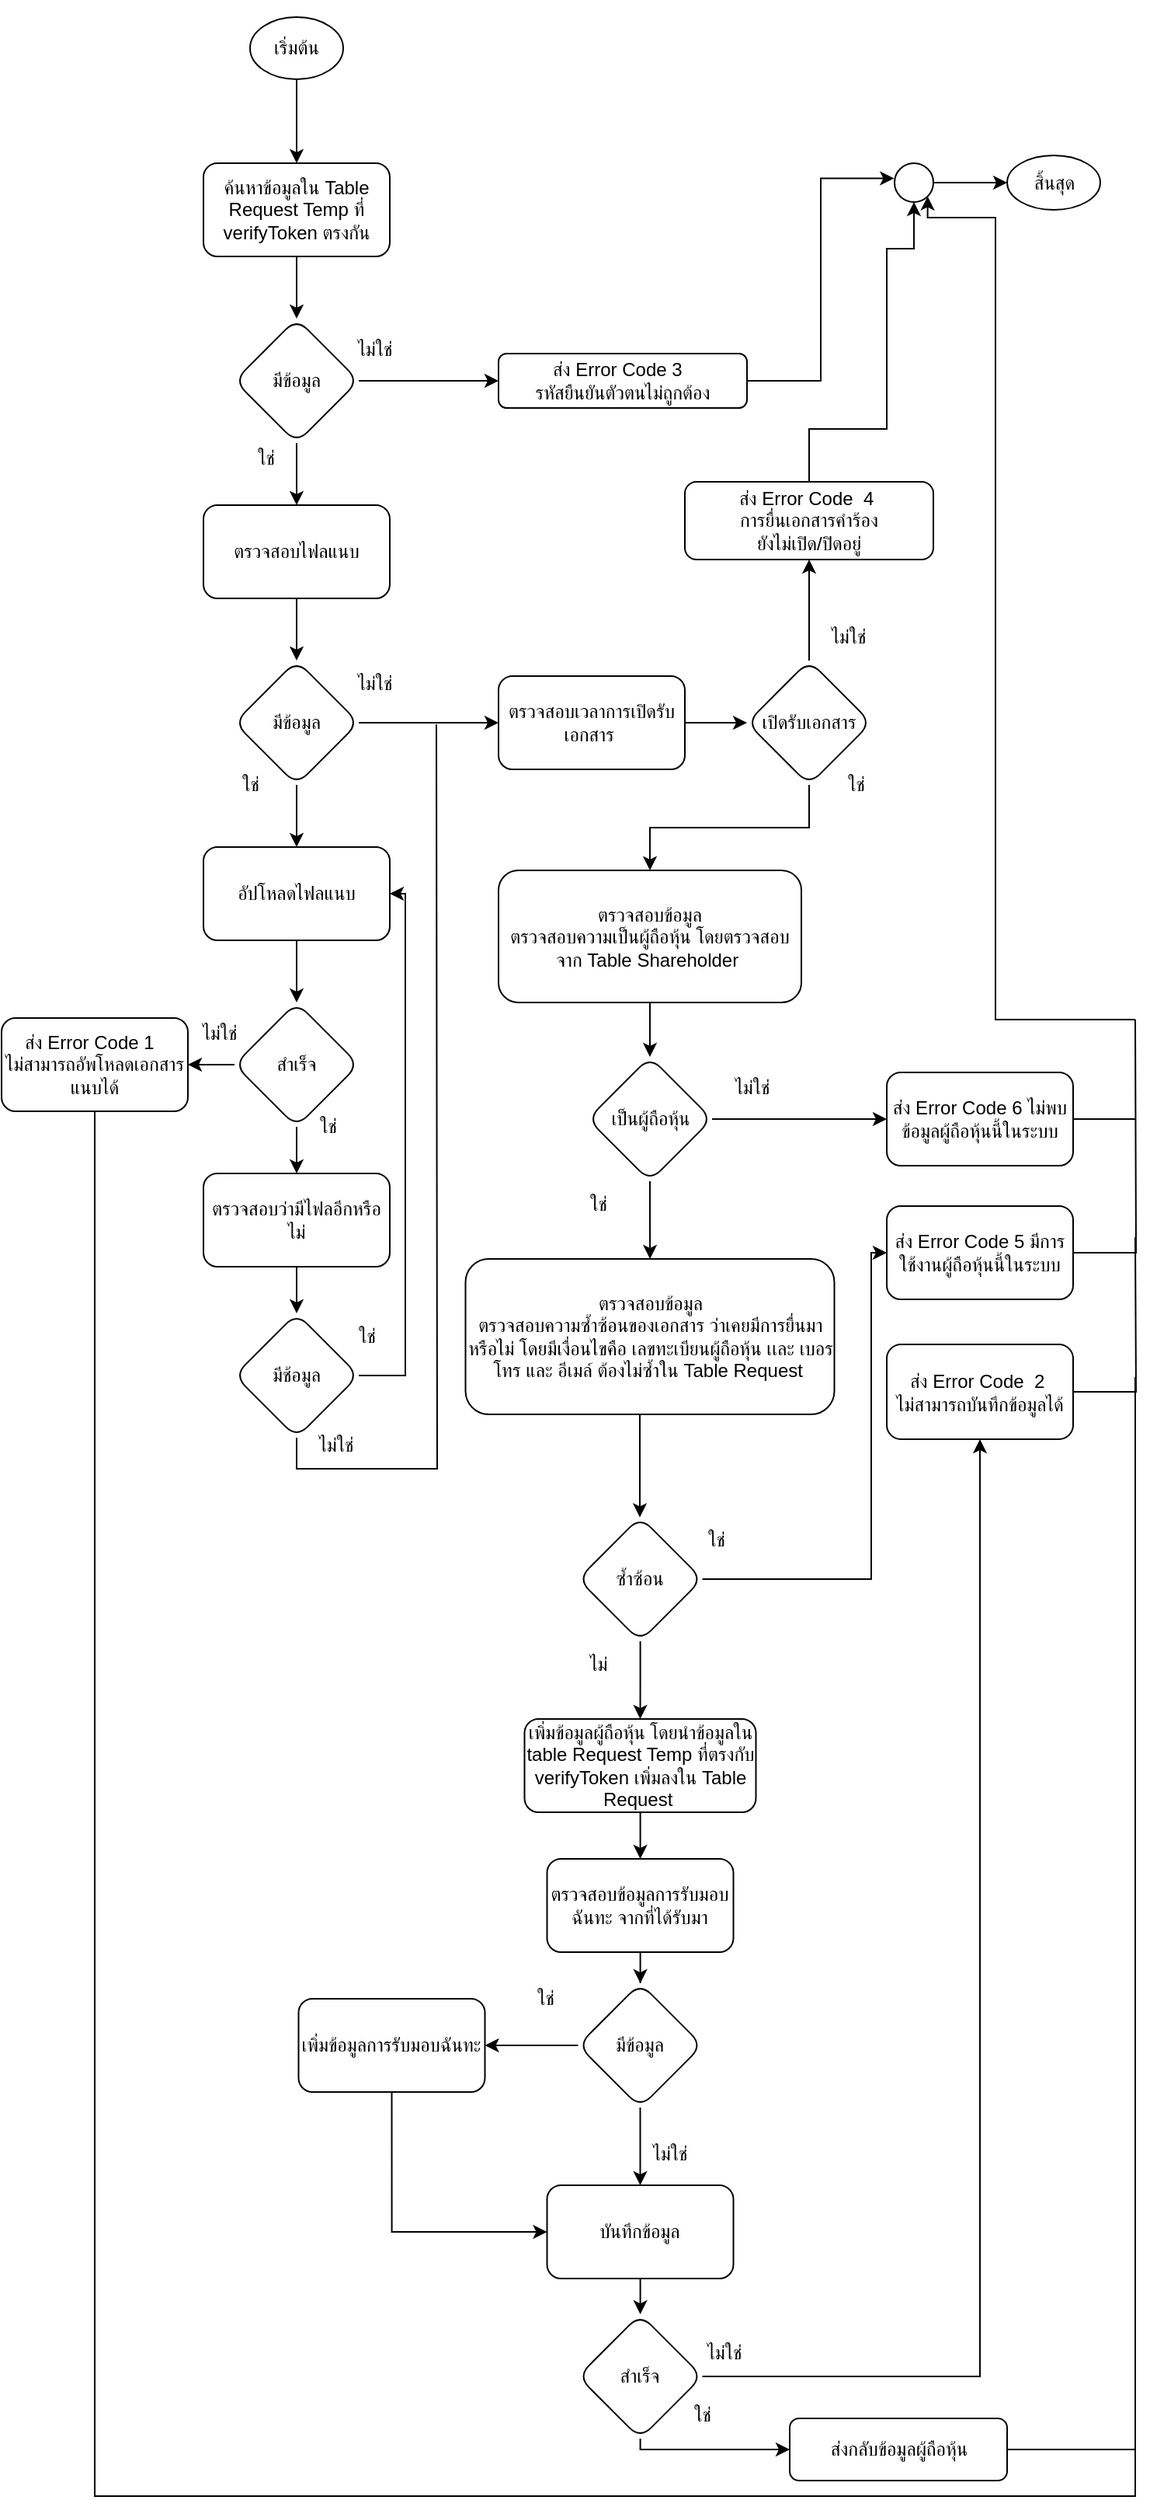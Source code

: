 <mxfile version="20.2.7" type="github">
  <diagram id="RMdtWBDBzw_GRddQN0wl" name="หน้า-1">
    <mxGraphModel dx="860" dy="506" grid="1" gridSize="10" guides="1" tooltips="1" connect="1" arrows="1" fold="1" page="1" pageScale="1" pageWidth="827" pageHeight="1169" math="0" shadow="0">
      <root>
        <mxCell id="0" />
        <mxCell id="1" parent="0" />
        <mxCell id="8MiHfRahlYDLlmmxbXPG-1" value="" style="group" vertex="1" connectable="0" parent="1">
          <mxGeometry x="40" y="50" width="730" height="1606" as="geometry" />
        </mxCell>
        <mxCell id="RDVR8g_Y1KUdD5dzRXbu-121" style="edgeStyle=orthogonalEdgeStyle;rounded=0;orthogonalLoop=1;jettySize=auto;html=1;endArrow=classic;endFill=1;" parent="8MiHfRahlYDLlmmxbXPG-1" source="RDVR8g_Y1KUdD5dzRXbu-102" edge="1">
          <mxGeometry relative="1" as="geometry">
            <mxPoint x="411.25" y="1106.0" as="targetPoint" />
          </mxGeometry>
        </mxCell>
        <mxCell id="RDVR8g_Y1KUdD5dzRXbu-102" value="ซ้ำซ้อน" style="rhombus;whiteSpace=wrap;html=1;rounded=1;" parent="8MiHfRahlYDLlmmxbXPG-1" vertex="1">
          <mxGeometry x="371.25" y="976" width="80" height="80" as="geometry" />
        </mxCell>
        <mxCell id="RDVR8g_Y1KUdD5dzRXbu-103" value="ใช่" style="text;html=1;align=center;verticalAlign=middle;resizable=0;points=[];autosize=1;strokeColor=none;fillColor=none;" parent="8MiHfRahlYDLlmmxbXPG-1" vertex="1">
          <mxGeometry x="440" y="976" width="40" height="30" as="geometry" />
        </mxCell>
        <mxCell id="RDVR8g_Y1KUdD5dzRXbu-107" value="ไม่" style="text;html=1;align=center;verticalAlign=middle;resizable=0;points=[];autosize=1;strokeColor=none;fillColor=none;" parent="8MiHfRahlYDLlmmxbXPG-1" vertex="1">
          <mxGeometry x="364" y="1056" width="40" height="30" as="geometry" />
        </mxCell>
        <mxCell id="RDVR8g_Y1KUdD5dzRXbu-117" style="edgeStyle=orthogonalEdgeStyle;rounded=0;orthogonalLoop=1;jettySize=auto;html=1;endArrow=none;endFill=0;" parent="8MiHfRahlYDLlmmxbXPG-1" source="RDVR8g_Y1KUdD5dzRXbu-111" edge="1">
          <mxGeometry relative="1" as="geometry">
            <mxPoint x="730" y="656" as="targetPoint" />
          </mxGeometry>
        </mxCell>
        <mxCell id="RDVR8g_Y1KUdD5dzRXbu-119" style="edgeStyle=orthogonalEdgeStyle;rounded=0;orthogonalLoop=1;jettySize=auto;html=1;endArrow=none;endFill=0;" parent="8MiHfRahlYDLlmmxbXPG-1" source="RDVR8g_Y1KUdD5dzRXbu-113" edge="1">
          <mxGeometry relative="1" as="geometry">
            <mxPoint x="730" y="720" as="targetPoint" />
          </mxGeometry>
        </mxCell>
        <mxCell id="RDVR8g_Y1KUdD5dzRXbu-120" style="edgeStyle=orthogonalEdgeStyle;rounded=0;orthogonalLoop=1;jettySize=auto;html=1;exitX=0.5;exitY=1;exitDx=0;exitDy=0;endArrow=none;endFill=0;" parent="8MiHfRahlYDLlmmxbXPG-1" source="RDVR8g_Y1KUdD5dzRXbu-47" edge="1">
          <mxGeometry relative="1" as="geometry">
            <mxPoint x="280" y="466" as="targetPoint" />
          </mxGeometry>
        </mxCell>
        <mxCell id="RDVR8g_Y1KUdD5dzRXbu-123" value="เพิ่มข้อมูลผู้ถือหุ้น โดยนำข้อมูลใน table Request Temp ที่ตรงกับ verifyToken เพิ่มลงใน Table Request&amp;nbsp;" style="rounded=1;whiteSpace=wrap;html=1;" parent="8MiHfRahlYDLlmmxbXPG-1" vertex="1">
          <mxGeometry x="336.75" y="1106" width="149" height="60" as="geometry" />
        </mxCell>
        <mxCell id="RDVR8g_Y1KUdD5dzRXbu-124" value="บันทึกข้อมูล" style="whiteSpace=wrap;html=1;rounded=1;" parent="8MiHfRahlYDLlmmxbXPG-1" vertex="1">
          <mxGeometry x="351.25" y="1406" width="120" height="60" as="geometry" />
        </mxCell>
        <mxCell id="RDVR8g_Y1KUdD5dzRXbu-126" value="สำเร็จ" style="rhombus;whiteSpace=wrap;html=1;rounded=1;" parent="8MiHfRahlYDLlmmxbXPG-1" vertex="1">
          <mxGeometry x="371.25" y="1489" width="80" height="80" as="geometry" />
        </mxCell>
        <mxCell id="RDVR8g_Y1KUdD5dzRXbu-127" value="" style="edgeStyle=orthogonalEdgeStyle;rounded=0;orthogonalLoop=1;jettySize=auto;html=1;endArrow=classic;endFill=1;" parent="8MiHfRahlYDLlmmxbXPG-1" source="RDVR8g_Y1KUdD5dzRXbu-124" target="RDVR8g_Y1KUdD5dzRXbu-126" edge="1">
          <mxGeometry relative="1" as="geometry" />
        </mxCell>
        <mxCell id="RDVR8g_Y1KUdD5dzRXbu-14" value="ค้นหาข้อมูลใน Table Request Temp ที่ verifyToken ตรงกัน" style="rounded=1;whiteSpace=wrap;html=1;" parent="8MiHfRahlYDLlmmxbXPG-1" vertex="1">
          <mxGeometry x="130" y="105" width="120" height="60" as="geometry" />
        </mxCell>
        <mxCell id="RDVR8g_Y1KUdD5dzRXbu-20" value="มีข้อมูล" style="rhombus;whiteSpace=wrap;html=1;rounded=1;" parent="8MiHfRahlYDLlmmxbXPG-1" vertex="1">
          <mxGeometry x="150" y="205" width="80" height="80" as="geometry" />
        </mxCell>
        <mxCell id="RDVR8g_Y1KUdD5dzRXbu-21" value="" style="edgeStyle=orthogonalEdgeStyle;rounded=0;orthogonalLoop=1;jettySize=auto;html=1;" parent="8MiHfRahlYDLlmmxbXPG-1" source="RDVR8g_Y1KUdD5dzRXbu-14" target="RDVR8g_Y1KUdD5dzRXbu-20" edge="1">
          <mxGeometry relative="1" as="geometry" />
        </mxCell>
        <mxCell id="RDVR8g_Y1KUdD5dzRXbu-23" value="ส่ง Error Code 3&amp;nbsp;&amp;nbsp;&lt;br&gt;รหัสยืนยันตัวตนไม่ถูกต้อง" style="whiteSpace=wrap;html=1;rounded=1;" parent="8MiHfRahlYDLlmmxbXPG-1" vertex="1">
          <mxGeometry x="320" y="227.5" width="160" height="35" as="geometry" />
        </mxCell>
        <mxCell id="RDVR8g_Y1KUdD5dzRXbu-24" value="" style="edgeStyle=orthogonalEdgeStyle;rounded=0;orthogonalLoop=1;jettySize=auto;html=1;" parent="8MiHfRahlYDLlmmxbXPG-1" source="RDVR8g_Y1KUdD5dzRXbu-20" target="RDVR8g_Y1KUdD5dzRXbu-23" edge="1">
          <mxGeometry relative="1" as="geometry" />
        </mxCell>
        <mxCell id="RDVR8g_Y1KUdD5dzRXbu-25" value="ตรวจสอบไฟลแนบ" style="whiteSpace=wrap;html=1;rounded=1;" parent="8MiHfRahlYDLlmmxbXPG-1" vertex="1">
          <mxGeometry x="130" y="325" width="120" height="60" as="geometry" />
        </mxCell>
        <mxCell id="RDVR8g_Y1KUdD5dzRXbu-26" value="" style="edgeStyle=orthogonalEdgeStyle;rounded=0;orthogonalLoop=1;jettySize=auto;html=1;" parent="8MiHfRahlYDLlmmxbXPG-1" source="RDVR8g_Y1KUdD5dzRXbu-20" target="RDVR8g_Y1KUdD5dzRXbu-25" edge="1">
          <mxGeometry relative="1" as="geometry" />
        </mxCell>
        <mxCell id="RDVR8g_Y1KUdD5dzRXbu-27" value="ใช่" style="text;html=1;align=center;verticalAlign=middle;resizable=0;points=[];autosize=1;strokeColor=none;fillColor=none;" parent="8MiHfRahlYDLlmmxbXPG-1" vertex="1">
          <mxGeometry x="150" y="280" width="40" height="30" as="geometry" />
        </mxCell>
        <mxCell id="RDVR8g_Y1KUdD5dzRXbu-28" value="ไม่ใช่" style="text;html=1;align=center;verticalAlign=middle;resizable=0;points=[];autosize=1;strokeColor=none;fillColor=none;" parent="8MiHfRahlYDLlmmxbXPG-1" vertex="1">
          <mxGeometry x="215" y="210" width="50" height="30" as="geometry" />
        </mxCell>
        <mxCell id="RDVR8g_Y1KUdD5dzRXbu-33" style="edgeStyle=orthogonalEdgeStyle;rounded=0;orthogonalLoop=1;jettySize=auto;html=1;entryX=0;entryY=0.5;entryDx=0;entryDy=0;" parent="8MiHfRahlYDLlmmxbXPG-1" source="RDVR8g_Y1KUdD5dzRXbu-29" edge="1">
          <mxGeometry relative="1" as="geometry">
            <mxPoint x="320" y="465" as="targetPoint" />
          </mxGeometry>
        </mxCell>
        <mxCell id="RDVR8g_Y1KUdD5dzRXbu-29" value="มีข้อมูล" style="rhombus;whiteSpace=wrap;html=1;rounded=1;" parent="8MiHfRahlYDLlmmxbXPG-1" vertex="1">
          <mxGeometry x="150" y="425" width="80" height="80" as="geometry" />
        </mxCell>
        <mxCell id="RDVR8g_Y1KUdD5dzRXbu-30" value="" style="edgeStyle=orthogonalEdgeStyle;rounded=0;orthogonalLoop=1;jettySize=auto;html=1;" parent="8MiHfRahlYDLlmmxbXPG-1" source="RDVR8g_Y1KUdD5dzRXbu-25" target="RDVR8g_Y1KUdD5dzRXbu-29" edge="1">
          <mxGeometry relative="1" as="geometry" />
        </mxCell>
        <mxCell id="RDVR8g_Y1KUdD5dzRXbu-36" value="ไม่ใช่" style="text;html=1;align=center;verticalAlign=middle;resizable=0;points=[];autosize=1;strokeColor=none;fillColor=none;" parent="8MiHfRahlYDLlmmxbXPG-1" vertex="1">
          <mxGeometry x="215" y="425" width="50" height="30" as="geometry" />
        </mxCell>
        <mxCell id="RDVR8g_Y1KUdD5dzRXbu-37" value="ใช่" style="text;html=1;align=center;verticalAlign=middle;resizable=0;points=[];autosize=1;strokeColor=none;fillColor=none;" parent="8MiHfRahlYDLlmmxbXPG-1" vertex="1">
          <mxGeometry x="140" y="490" width="40" height="30" as="geometry" />
        </mxCell>
        <mxCell id="RDVR8g_Y1KUdD5dzRXbu-38" value="อัปโหลดไฟลแนบ" style="whiteSpace=wrap;html=1;rounded=1;" parent="8MiHfRahlYDLlmmxbXPG-1" vertex="1">
          <mxGeometry x="130" y="545" width="120" height="60" as="geometry" />
        </mxCell>
        <mxCell id="RDVR8g_Y1KUdD5dzRXbu-39" value="" style="edgeStyle=orthogonalEdgeStyle;rounded=0;orthogonalLoop=1;jettySize=auto;html=1;" parent="8MiHfRahlYDLlmmxbXPG-1" source="RDVR8g_Y1KUdD5dzRXbu-29" target="RDVR8g_Y1KUdD5dzRXbu-38" edge="1">
          <mxGeometry relative="1" as="geometry" />
        </mxCell>
        <mxCell id="RDVR8g_Y1KUdD5dzRXbu-42" value="สำเร็จ" style="rhombus;whiteSpace=wrap;html=1;rounded=1;" parent="8MiHfRahlYDLlmmxbXPG-1" vertex="1">
          <mxGeometry x="150" y="645" width="80" height="80" as="geometry" />
        </mxCell>
        <mxCell id="RDVR8g_Y1KUdD5dzRXbu-43" value="" style="edgeStyle=orthogonalEdgeStyle;rounded=0;orthogonalLoop=1;jettySize=auto;html=1;" parent="8MiHfRahlYDLlmmxbXPG-1" source="RDVR8g_Y1KUdD5dzRXbu-38" target="RDVR8g_Y1KUdD5dzRXbu-42" edge="1">
          <mxGeometry relative="1" as="geometry" />
        </mxCell>
        <mxCell id="RDVR8g_Y1KUdD5dzRXbu-45" value="ตรวจสอบว่ามีไฟลอีกหรือไม่" style="whiteSpace=wrap;html=1;rounded=1;" parent="8MiHfRahlYDLlmmxbXPG-1" vertex="1">
          <mxGeometry x="130" y="755" width="120" height="60" as="geometry" />
        </mxCell>
        <mxCell id="RDVR8g_Y1KUdD5dzRXbu-46" value="" style="edgeStyle=orthogonalEdgeStyle;rounded=0;orthogonalLoop=1;jettySize=auto;html=1;" parent="8MiHfRahlYDLlmmxbXPG-1" source="RDVR8g_Y1KUdD5dzRXbu-42" target="RDVR8g_Y1KUdD5dzRXbu-45" edge="1">
          <mxGeometry relative="1" as="geometry" />
        </mxCell>
        <mxCell id="RDVR8g_Y1KUdD5dzRXbu-51" style="edgeStyle=orthogonalEdgeStyle;rounded=0;orthogonalLoop=1;jettySize=auto;html=1;endArrow=classic;endFill=1;entryX=1;entryY=0.5;entryDx=0;entryDy=0;" parent="8MiHfRahlYDLlmmxbXPG-1" source="RDVR8g_Y1KUdD5dzRXbu-47" target="RDVR8g_Y1KUdD5dzRXbu-38" edge="1">
          <mxGeometry relative="1" as="geometry">
            <mxPoint x="275" y="466" as="targetPoint" />
            <Array as="points">
              <mxPoint x="260" y="885" />
              <mxPoint x="260" y="575" />
            </Array>
          </mxGeometry>
        </mxCell>
        <mxCell id="RDVR8g_Y1KUdD5dzRXbu-47" value="มีช้อมูล" style="rhombus;whiteSpace=wrap;html=1;rounded=1;" parent="8MiHfRahlYDLlmmxbXPG-1" vertex="1">
          <mxGeometry x="150" y="845" width="80" height="80" as="geometry" />
        </mxCell>
        <mxCell id="RDVR8g_Y1KUdD5dzRXbu-48" value="" style="edgeStyle=orthogonalEdgeStyle;rounded=0;orthogonalLoop=1;jettySize=auto;html=1;" parent="8MiHfRahlYDLlmmxbXPG-1" source="RDVR8g_Y1KUdD5dzRXbu-45" target="RDVR8g_Y1KUdD5dzRXbu-47" edge="1">
          <mxGeometry relative="1" as="geometry" />
        </mxCell>
        <mxCell id="RDVR8g_Y1KUdD5dzRXbu-52" value="ไม่ใช่" style="text;html=1;align=center;verticalAlign=middle;resizable=0;points=[];autosize=1;strokeColor=none;fillColor=none;" parent="8MiHfRahlYDLlmmxbXPG-1" vertex="1">
          <mxGeometry x="190" y="915" width="50" height="30" as="geometry" />
        </mxCell>
        <mxCell id="RDVR8g_Y1KUdD5dzRXbu-54" value="ตรวจสอบเวลาการเปิดรับเอกสาร&amp;nbsp;" style="rounded=1;whiteSpace=wrap;html=1;" parent="8MiHfRahlYDLlmmxbXPG-1" vertex="1">
          <mxGeometry x="320" y="435" width="120" height="60" as="geometry" />
        </mxCell>
        <mxCell id="RDVR8g_Y1KUdD5dzRXbu-55" value="เปิดรับเอกสาร" style="rhombus;whiteSpace=wrap;html=1;rounded=1;" parent="8MiHfRahlYDLlmmxbXPG-1" vertex="1">
          <mxGeometry x="480" y="425" width="80" height="80" as="geometry" />
        </mxCell>
        <mxCell id="RDVR8g_Y1KUdD5dzRXbu-56" value="" style="edgeStyle=orthogonalEdgeStyle;rounded=0;orthogonalLoop=1;jettySize=auto;html=1;" parent="8MiHfRahlYDLlmmxbXPG-1" source="RDVR8g_Y1KUdD5dzRXbu-54" target="RDVR8g_Y1KUdD5dzRXbu-55" edge="1">
          <mxGeometry relative="1" as="geometry" />
        </mxCell>
        <mxCell id="RDVR8g_Y1KUdD5dzRXbu-139" style="edgeStyle=orthogonalEdgeStyle;rounded=0;orthogonalLoop=1;jettySize=auto;html=1;endArrow=none;endFill=0;" parent="8MiHfRahlYDLlmmxbXPG-1" source="RDVR8g_Y1KUdD5dzRXbu-57" edge="1">
          <mxGeometry relative="1" as="geometry">
            <mxPoint x="730" y="886" as="targetPoint" />
            <Array as="points">
              <mxPoint x="60" y="1606" />
              <mxPoint x="730" y="1606" />
            </Array>
          </mxGeometry>
        </mxCell>
        <mxCell id="RDVR8g_Y1KUdD5dzRXbu-57" value="ส่ง Error Code 1&amp;nbsp;&amp;nbsp;&lt;br&gt;ไม่สามารถอัพโหลดเอกสารแนบได้" style="rounded=1;whiteSpace=wrap;html=1;" parent="8MiHfRahlYDLlmmxbXPG-1" vertex="1">
          <mxGeometry y="655" width="120" height="60" as="geometry" />
        </mxCell>
        <mxCell id="RDVR8g_Y1KUdD5dzRXbu-44" style="edgeStyle=orthogonalEdgeStyle;rounded=0;orthogonalLoop=1;jettySize=auto;html=1;" parent="8MiHfRahlYDLlmmxbXPG-1" source="RDVR8g_Y1KUdD5dzRXbu-42" target="RDVR8g_Y1KUdD5dzRXbu-57" edge="1">
          <mxGeometry relative="1" as="geometry">
            <mxPoint x="280" y="685" as="targetPoint" />
          </mxGeometry>
        </mxCell>
        <mxCell id="RDVR8g_Y1KUdD5dzRXbu-58" value="ใช่" style="text;html=1;align=center;verticalAlign=middle;resizable=0;points=[];autosize=1;strokeColor=none;fillColor=none;" parent="8MiHfRahlYDLlmmxbXPG-1" vertex="1">
          <mxGeometry x="215" y="845" width="40" height="30" as="geometry" />
        </mxCell>
        <mxCell id="RDVR8g_Y1KUdD5dzRXbu-59" value="" style="ellipse;whiteSpace=wrap;html=1;aspect=fixed;" parent="8MiHfRahlYDLlmmxbXPG-1" vertex="1">
          <mxGeometry x="575" y="105" width="25" height="25" as="geometry" />
        </mxCell>
        <mxCell id="RDVR8g_Y1KUdD5dzRXbu-32" style="edgeStyle=orthogonalEdgeStyle;rounded=0;orthogonalLoop=1;jettySize=auto;html=1;endArrow=classic;endFill=1;entryX=-0.013;entryY=0.391;entryDx=0;entryDy=0;entryPerimeter=0;" parent="8MiHfRahlYDLlmmxbXPG-1" source="RDVR8g_Y1KUdD5dzRXbu-23" edge="1" target="RDVR8g_Y1KUdD5dzRXbu-59">
          <mxGeometry relative="1" as="geometry">
            <mxPoint x="530" y="15" as="targetPoint" />
          </mxGeometry>
        </mxCell>
        <mxCell id="RDVR8g_Y1KUdD5dzRXbu-76" style="edgeStyle=orthogonalEdgeStyle;rounded=0;orthogonalLoop=1;jettySize=auto;html=1;entryX=0.5;entryY=1;entryDx=0;entryDy=0;endArrow=classic;endFill=1;" parent="8MiHfRahlYDLlmmxbXPG-1" source="RDVR8g_Y1KUdD5dzRXbu-62" target="RDVR8g_Y1KUdD5dzRXbu-59" edge="1">
          <mxGeometry relative="1" as="geometry">
            <Array as="points">
              <mxPoint x="520" y="276" />
              <mxPoint x="570" y="276" />
              <mxPoint x="570" y="160" />
              <mxPoint x="588" y="160" />
            </Array>
          </mxGeometry>
        </mxCell>
        <mxCell id="RDVR8g_Y1KUdD5dzRXbu-62" value="ส่ง Error Code&amp;nbsp; 4&amp;nbsp;&lt;br&gt;การยื่นเอกสารคำร้อง&lt;br&gt;ยังไม่เปิด/ปิดอยู่" style="whiteSpace=wrap;html=1;rounded=1;" parent="8MiHfRahlYDLlmmxbXPG-1" vertex="1">
          <mxGeometry x="440" y="310" width="160" height="50" as="geometry" />
        </mxCell>
        <mxCell id="RDVR8g_Y1KUdD5dzRXbu-61" style="edgeStyle=orthogonalEdgeStyle;rounded=0;orthogonalLoop=1;jettySize=auto;html=1;entryX=0.5;entryY=1;entryDx=0;entryDy=0;" parent="8MiHfRahlYDLlmmxbXPG-1" source="RDVR8g_Y1KUdD5dzRXbu-55" target="RDVR8g_Y1KUdD5dzRXbu-62" edge="1">
          <mxGeometry relative="1" as="geometry">
            <mxPoint x="520" y="385" as="targetPoint" />
          </mxGeometry>
        </mxCell>
        <mxCell id="RDVR8g_Y1KUdD5dzRXbu-64" value="ไม่ใช่" style="text;html=1;align=center;verticalAlign=middle;resizable=0;points=[];autosize=1;strokeColor=none;fillColor=none;" parent="8MiHfRahlYDLlmmxbXPG-1" vertex="1">
          <mxGeometry x="520" y="395" width="50" height="30" as="geometry" />
        </mxCell>
        <mxCell id="RDVR8g_Y1KUdD5dzRXbu-65" value="ใช่" style="text;html=1;align=center;verticalAlign=middle;resizable=0;points=[];autosize=1;strokeColor=none;fillColor=none;" parent="8MiHfRahlYDLlmmxbXPG-1" vertex="1">
          <mxGeometry x="530" y="490" width="40" height="30" as="geometry" />
        </mxCell>
        <mxCell id="RDVR8g_Y1KUdD5dzRXbu-68" value="สิ้นสุด" style="ellipse;whiteSpace=wrap;html=1;" parent="8MiHfRahlYDLlmmxbXPG-1" vertex="1">
          <mxGeometry x="647.5" y="100" width="60" height="35" as="geometry" />
        </mxCell>
        <mxCell id="RDVR8g_Y1KUdD5dzRXbu-70" value="" style="edgeStyle=orthogonalEdgeStyle;rounded=0;orthogonalLoop=1;jettySize=auto;html=1;endArrow=classic;endFill=1;" parent="8MiHfRahlYDLlmmxbXPG-1" source="RDVR8g_Y1KUdD5dzRXbu-59" target="RDVR8g_Y1KUdD5dzRXbu-68" edge="1">
          <mxGeometry relative="1" as="geometry" />
        </mxCell>
        <mxCell id="RDVR8g_Y1KUdD5dzRXbu-72" value="ใช่" style="text;html=1;align=center;verticalAlign=middle;resizable=0;points=[];autosize=1;strokeColor=none;fillColor=none;" parent="8MiHfRahlYDLlmmxbXPG-1" vertex="1">
          <mxGeometry x="190" y="710" width="40" height="30" as="geometry" />
        </mxCell>
        <mxCell id="RDVR8g_Y1KUdD5dzRXbu-73" value="ไม่ใช่" style="text;html=1;align=center;verticalAlign=middle;resizable=0;points=[];autosize=1;strokeColor=none;fillColor=none;" parent="8MiHfRahlYDLlmmxbXPG-1" vertex="1">
          <mxGeometry x="115" y="650" width="50" height="30" as="geometry" />
        </mxCell>
        <mxCell id="RDVR8g_Y1KUdD5dzRXbu-90" value="ตรวจสอบข้อมูล&lt;br&gt;ตรวจสอบความเป็นผู้ถือหุ้น โดยตรวจสอบจาก Table Shareholder&amp;nbsp;" style="whiteSpace=wrap;html=1;rounded=1;" parent="8MiHfRahlYDLlmmxbXPG-1" vertex="1">
          <mxGeometry x="320" y="560" width="195" height="85" as="geometry" />
        </mxCell>
        <mxCell id="RDVR8g_Y1KUdD5dzRXbu-95" value="เป็นผู้ถือหุ้น" style="rhombus;whiteSpace=wrap;html=1;rounded=1;" parent="8MiHfRahlYDLlmmxbXPG-1" vertex="1">
          <mxGeometry x="377.5" y="680" width="80" height="80" as="geometry" />
        </mxCell>
        <mxCell id="RDVR8g_Y1KUdD5dzRXbu-60" style="edgeStyle=orthogonalEdgeStyle;rounded=0;orthogonalLoop=1;jettySize=auto;html=1;entryX=0.5;entryY=0;entryDx=0;entryDy=0;" parent="8MiHfRahlYDLlmmxbXPG-1" source="RDVR8g_Y1KUdD5dzRXbu-55" target="RDVR8g_Y1KUdD5dzRXbu-90" edge="1">
          <mxGeometry relative="1" as="geometry">
            <mxPoint x="410" y="556" as="targetPoint" />
          </mxGeometry>
        </mxCell>
        <mxCell id="RDVR8g_Y1KUdD5dzRXbu-88" value="" style="edgeStyle=orthogonalEdgeStyle;rounded=0;orthogonalLoop=1;jettySize=auto;html=1;" parent="8MiHfRahlYDLlmmxbXPG-1" source="RDVR8g_Y1KUdD5dzRXbu-90" target="RDVR8g_Y1KUdD5dzRXbu-95" edge="1">
          <mxGeometry relative="1" as="geometry" />
        </mxCell>
        <mxCell id="RDVR8g_Y1KUdD5dzRXbu-99" value="ใช่" style="text;html=1;align=center;verticalAlign=middle;resizable=0;points=[];autosize=1;strokeColor=none;fillColor=none;" parent="8MiHfRahlYDLlmmxbXPG-1" vertex="1">
          <mxGeometry x="364" y="760" width="40" height="30" as="geometry" />
        </mxCell>
        <mxCell id="RDVR8g_Y1KUdD5dzRXbu-96" value="ไม่ใช่" style="text;html=1;align=center;verticalAlign=middle;resizable=0;points=[];autosize=1;strokeColor=none;fillColor=none;" parent="8MiHfRahlYDLlmmxbXPG-1" vertex="1">
          <mxGeometry x="457.5" y="685" width="50" height="30" as="geometry" />
        </mxCell>
        <mxCell id="RDVR8g_Y1KUdD5dzRXbu-98" value="ตรวจสอบข้อมูล&lt;br&gt;ตรวจสอบความซ้ำซ้อนของเอกสาร ว่าเคยมีการยื่นมาหรือไม่ โดยมีเงื่อนไขคือ เลขทะเบียนผู้ถือหุ้น เเละ เบอรโทร และ อีเมล์ ต้องไม่ซ้ำใน Table Request&amp;nbsp;" style="whiteSpace=wrap;html=1;rounded=1;" parent="8MiHfRahlYDLlmmxbXPG-1" vertex="1">
          <mxGeometry x="298.75" y="810" width="237.5" height="100" as="geometry" />
        </mxCell>
        <mxCell id="RDVR8g_Y1KUdD5dzRXbu-113" value="ส่ง Error Code 6 ไม่พบข้อมูลผู้ถือหุ้นนี้ในระบบ" style="whiteSpace=wrap;html=1;rounded=1;" parent="8MiHfRahlYDLlmmxbXPG-1" vertex="1">
          <mxGeometry x="570" y="690" width="120" height="60" as="geometry" />
        </mxCell>
        <mxCell id="RDVR8g_Y1KUdD5dzRXbu-89" style="edgeStyle=orthogonalEdgeStyle;rounded=0;orthogonalLoop=1;jettySize=auto;html=1;entryX=0;entryY=0.5;entryDx=0;entryDy=0;exitX=1;exitY=0.5;exitDx=0;exitDy=0;" parent="8MiHfRahlYDLlmmxbXPG-1" source="RDVR8g_Y1KUdD5dzRXbu-95" target="RDVR8g_Y1KUdD5dzRXbu-113" edge="1">
          <mxGeometry relative="1" as="geometry">
            <Array as="points">
              <mxPoint x="520" y="720" />
              <mxPoint x="520" y="720" />
            </Array>
          </mxGeometry>
        </mxCell>
        <mxCell id="RDVR8g_Y1KUdD5dzRXbu-111" value="ส่ง Error Code 5 มีการใช้งานผู้ถือหุ้นนี้ในระบบ" style="whiteSpace=wrap;html=1;rounded=1;" parent="8MiHfRahlYDLlmmxbXPG-1" vertex="1">
          <mxGeometry x="570" y="776" width="120" height="60" as="geometry" />
        </mxCell>
        <mxCell id="RDVR8g_Y1KUdD5dzRXbu-118" style="edgeStyle=orthogonalEdgeStyle;rounded=0;orthogonalLoop=1;jettySize=auto;html=1;endArrow=classic;endFill=1;entryX=1;entryY=1;entryDx=0;entryDy=0;" parent="8MiHfRahlYDLlmmxbXPG-1" target="RDVR8g_Y1KUdD5dzRXbu-59" edge="1">
          <mxGeometry relative="1" as="geometry">
            <mxPoint x="710" y="166" as="targetPoint" />
            <mxPoint x="730" y="656" as="sourcePoint" />
            <Array as="points">
              <mxPoint x="640" y="656" />
              <mxPoint x="640" y="140" />
              <mxPoint x="596" y="140" />
            </Array>
          </mxGeometry>
        </mxCell>
        <mxCell id="RDVR8g_Y1KUdD5dzRXbu-136" style="edgeStyle=orthogonalEdgeStyle;rounded=0;orthogonalLoop=1;jettySize=auto;html=1;endArrow=none;endFill=0;" parent="8MiHfRahlYDLlmmxbXPG-1" source="RDVR8g_Y1KUdD5dzRXbu-130" edge="1">
          <mxGeometry relative="1" as="geometry">
            <mxPoint x="730" y="796" as="targetPoint" />
          </mxGeometry>
        </mxCell>
        <mxCell id="RDVR8g_Y1KUdD5dzRXbu-130" value="ส่ง Error Code&amp;nbsp; 2&amp;nbsp;&lt;br&gt;ไม่สามารถบันทึกข้อมูลได้" style="rounded=1;whiteSpace=wrap;html=1;" parent="8MiHfRahlYDLlmmxbXPG-1" vertex="1">
          <mxGeometry x="570" y="865" width="120" height="61" as="geometry" />
        </mxCell>
        <mxCell id="RDVR8g_Y1KUdD5dzRXbu-135" value="ไม่ใช่" style="text;html=1;align=center;verticalAlign=middle;resizable=0;points=[];autosize=1;strokeColor=none;fillColor=none;" parent="8MiHfRahlYDLlmmxbXPG-1" vertex="1">
          <mxGeometry x="440" y="1499" width="50" height="30" as="geometry" />
        </mxCell>
        <mxCell id="RDVR8g_Y1KUdD5dzRXbu-138" value="ใช่" style="text;html=1;align=center;verticalAlign=middle;resizable=0;points=[];autosize=1;strokeColor=none;fillColor=none;" parent="8MiHfRahlYDLlmmxbXPG-1" vertex="1">
          <mxGeometry x="431.25" y="1539" width="40" height="30" as="geometry" />
        </mxCell>
        <mxCell id="RDVR8g_Y1KUdD5dzRXbu-140" value="ตรวจสอบข้อมูลการรับมอบฉันทะ จากที่ได้รับมา" style="whiteSpace=wrap;html=1;rounded=1;" parent="8MiHfRahlYDLlmmxbXPG-1" vertex="1">
          <mxGeometry x="351.25" y="1196" width="120" height="60" as="geometry" />
        </mxCell>
        <mxCell id="RDVR8g_Y1KUdD5dzRXbu-97" value="" style="edgeStyle=orthogonalEdgeStyle;rounded=0;orthogonalLoop=1;jettySize=auto;html=1;exitX=0.5;exitY=1;exitDx=0;exitDy=0;" parent="8MiHfRahlYDLlmmxbXPG-1" source="RDVR8g_Y1KUdD5dzRXbu-98" target="RDVR8g_Y1KUdD5dzRXbu-102" edge="1">
          <mxGeometry relative="1" as="geometry">
            <mxPoint x="411" y="956" as="sourcePoint" />
            <Array as="points">
              <mxPoint x="411" y="910" />
            </Array>
          </mxGeometry>
        </mxCell>
        <mxCell id="RDVR8g_Y1KUdD5dzRXbu-147" style="edgeStyle=orthogonalEdgeStyle;rounded=0;orthogonalLoop=1;jettySize=auto;html=1;entryX=0.5;entryY=0;entryDx=0;entryDy=0;endArrow=classic;endFill=1;" parent="8MiHfRahlYDLlmmxbXPG-1" source="RDVR8g_Y1KUdD5dzRXbu-142" target="RDVR8g_Y1KUdD5dzRXbu-124" edge="1">
          <mxGeometry relative="1" as="geometry" />
        </mxCell>
        <mxCell id="RDVR8g_Y1KUdD5dzRXbu-142" value="มีข้อมูล" style="rhombus;whiteSpace=wrap;html=1;rounded=1;" parent="8MiHfRahlYDLlmmxbXPG-1" vertex="1">
          <mxGeometry x="371.25" y="1276" width="80" height="80" as="geometry" />
        </mxCell>
        <mxCell id="RDVR8g_Y1KUdD5dzRXbu-116" value="" style="edgeStyle=orthogonalEdgeStyle;rounded=0;orthogonalLoop=1;jettySize=auto;html=1;endArrow=classic;endFill=1;" parent="8MiHfRahlYDLlmmxbXPG-1" source="RDVR8g_Y1KUdD5dzRXbu-95" target="RDVR8g_Y1KUdD5dzRXbu-98" edge="1">
          <mxGeometry relative="1" as="geometry" />
        </mxCell>
        <mxCell id="RDVR8g_Y1KUdD5dzRXbu-146" style="edgeStyle=orthogonalEdgeStyle;rounded=0;orthogonalLoop=1;jettySize=auto;html=1;entryX=0;entryY=0.5;entryDx=0;entryDy=0;endArrow=classic;endFill=1;exitX=0.5;exitY=1;exitDx=0;exitDy=0;" parent="8MiHfRahlYDLlmmxbXPG-1" source="RDVR8g_Y1KUdD5dzRXbu-144" target="RDVR8g_Y1KUdD5dzRXbu-124" edge="1">
          <mxGeometry relative="1" as="geometry" />
        </mxCell>
        <mxCell id="RDVR8g_Y1KUdD5dzRXbu-144" value="เพิ่มข้อมูลการรับมอบฉันทะ" style="whiteSpace=wrap;html=1;rounded=1;" parent="8MiHfRahlYDLlmmxbXPG-1" vertex="1">
          <mxGeometry x="191.25" y="1286" width="120" height="60" as="geometry" />
        </mxCell>
        <mxCell id="RDVR8g_Y1KUdD5dzRXbu-148" value="ใช่" style="text;html=1;align=center;verticalAlign=middle;resizable=0;points=[];autosize=1;strokeColor=none;fillColor=none;" parent="8MiHfRahlYDLlmmxbXPG-1" vertex="1">
          <mxGeometry x="330" y="1271" width="40" height="30" as="geometry" />
        </mxCell>
        <mxCell id="RDVR8g_Y1KUdD5dzRXbu-149" value="ไม่ใช่" style="text;html=1;align=center;verticalAlign=middle;resizable=0;points=[];autosize=1;strokeColor=none;fillColor=none;" parent="8MiHfRahlYDLlmmxbXPG-1" vertex="1">
          <mxGeometry x="405" y="1371" width="50" height="30" as="geometry" />
        </mxCell>
        <mxCell id="RDVR8g_Y1KUdD5dzRXbu-154" style="edgeStyle=orthogonalEdgeStyle;rounded=0;orthogonalLoop=1;jettySize=auto;html=1;endArrow=none;endFill=0;" parent="8MiHfRahlYDLlmmxbXPG-1" source="RDVR8g_Y1KUdD5dzRXbu-151" edge="1">
          <mxGeometry relative="1" as="geometry">
            <mxPoint x="730" y="1576" as="targetPoint" />
          </mxGeometry>
        </mxCell>
        <mxCell id="RDVR8g_Y1KUdD5dzRXbu-151" value="ส่งกลับข้อมูลผู้ถือหุ้น" style="rounded=1;whiteSpace=wrap;html=1;" parent="8MiHfRahlYDLlmmxbXPG-1" vertex="1">
          <mxGeometry x="507.5" y="1556" width="140" height="40" as="geometry" />
        </mxCell>
        <mxCell id="RDVR8g_Y1KUdD5dzRXbu-101" value="" style="edgeStyle=orthogonalEdgeStyle;rounded=0;orthogonalLoop=1;jettySize=auto;html=1;entryX=0;entryY=0.5;entryDx=0;entryDy=0;" parent="8MiHfRahlYDLlmmxbXPG-1" source="RDVR8g_Y1KUdD5dzRXbu-102" target="RDVR8g_Y1KUdD5dzRXbu-111" edge="1">
          <mxGeometry relative="1" as="geometry">
            <Array as="points">
              <mxPoint x="560" y="1016" />
              <mxPoint x="560" y="806" />
            </Array>
          </mxGeometry>
        </mxCell>
        <mxCell id="RDVR8g_Y1KUdD5dzRXbu-134" style="edgeStyle=orthogonalEdgeStyle;rounded=0;orthogonalLoop=1;jettySize=auto;html=1;entryX=0.5;entryY=1;entryDx=0;entryDy=0;endArrow=classic;endFill=1;" parent="8MiHfRahlYDLlmmxbXPG-1" source="RDVR8g_Y1KUdD5dzRXbu-126" target="RDVR8g_Y1KUdD5dzRXbu-130" edge="1">
          <mxGeometry relative="1" as="geometry" />
        </mxCell>
        <mxCell id="RDVR8g_Y1KUdD5dzRXbu-141" value="" style="edgeStyle=orthogonalEdgeStyle;rounded=0;orthogonalLoop=1;jettySize=auto;html=1;endArrow=classic;endFill=1;" parent="8MiHfRahlYDLlmmxbXPG-1" source="RDVR8g_Y1KUdD5dzRXbu-123" target="RDVR8g_Y1KUdD5dzRXbu-140" edge="1">
          <mxGeometry relative="1" as="geometry" />
        </mxCell>
        <mxCell id="RDVR8g_Y1KUdD5dzRXbu-143" value="" style="edgeStyle=orthogonalEdgeStyle;rounded=0;orthogonalLoop=1;jettySize=auto;html=1;endArrow=classic;endFill=1;" parent="8MiHfRahlYDLlmmxbXPG-1" source="RDVR8g_Y1KUdD5dzRXbu-140" target="RDVR8g_Y1KUdD5dzRXbu-142" edge="1">
          <mxGeometry relative="1" as="geometry" />
        </mxCell>
        <mxCell id="RDVR8g_Y1KUdD5dzRXbu-145" value="" style="edgeStyle=orthogonalEdgeStyle;rounded=0;orthogonalLoop=1;jettySize=auto;html=1;endArrow=classic;endFill=1;" parent="8MiHfRahlYDLlmmxbXPG-1" source="RDVR8g_Y1KUdD5dzRXbu-142" target="RDVR8g_Y1KUdD5dzRXbu-144" edge="1">
          <mxGeometry relative="1" as="geometry" />
        </mxCell>
        <mxCell id="RDVR8g_Y1KUdD5dzRXbu-152" style="edgeStyle=orthogonalEdgeStyle;rounded=0;orthogonalLoop=1;jettySize=auto;html=1;entryX=0;entryY=0.5;entryDx=0;entryDy=0;endArrow=classic;endFill=1;" parent="8MiHfRahlYDLlmmxbXPG-1" source="RDVR8g_Y1KUdD5dzRXbu-126" target="RDVR8g_Y1KUdD5dzRXbu-151" edge="1">
          <mxGeometry relative="1" as="geometry">
            <Array as="points">
              <mxPoint x="411" y="1576" />
            </Array>
          </mxGeometry>
        </mxCell>
        <mxCell id="8MiHfRahlYDLlmmxbXPG-2" value="" style="edgeStyle=orthogonalEdgeStyle;rounded=0;orthogonalLoop=1;jettySize=auto;html=1;" edge="1" parent="8MiHfRahlYDLlmmxbXPG-1" source="RDVR8g_Y1KUdD5dzRXbu-1" target="RDVR8g_Y1KUdD5dzRXbu-14">
          <mxGeometry relative="1" as="geometry" />
        </mxCell>
        <mxCell id="RDVR8g_Y1KUdD5dzRXbu-1" value="เริ่มต้น" style="ellipse;whiteSpace=wrap;html=1;" parent="8MiHfRahlYDLlmmxbXPG-1" vertex="1">
          <mxGeometry x="160" y="11" width="60" height="40" as="geometry" />
        </mxCell>
      </root>
    </mxGraphModel>
  </diagram>
</mxfile>
